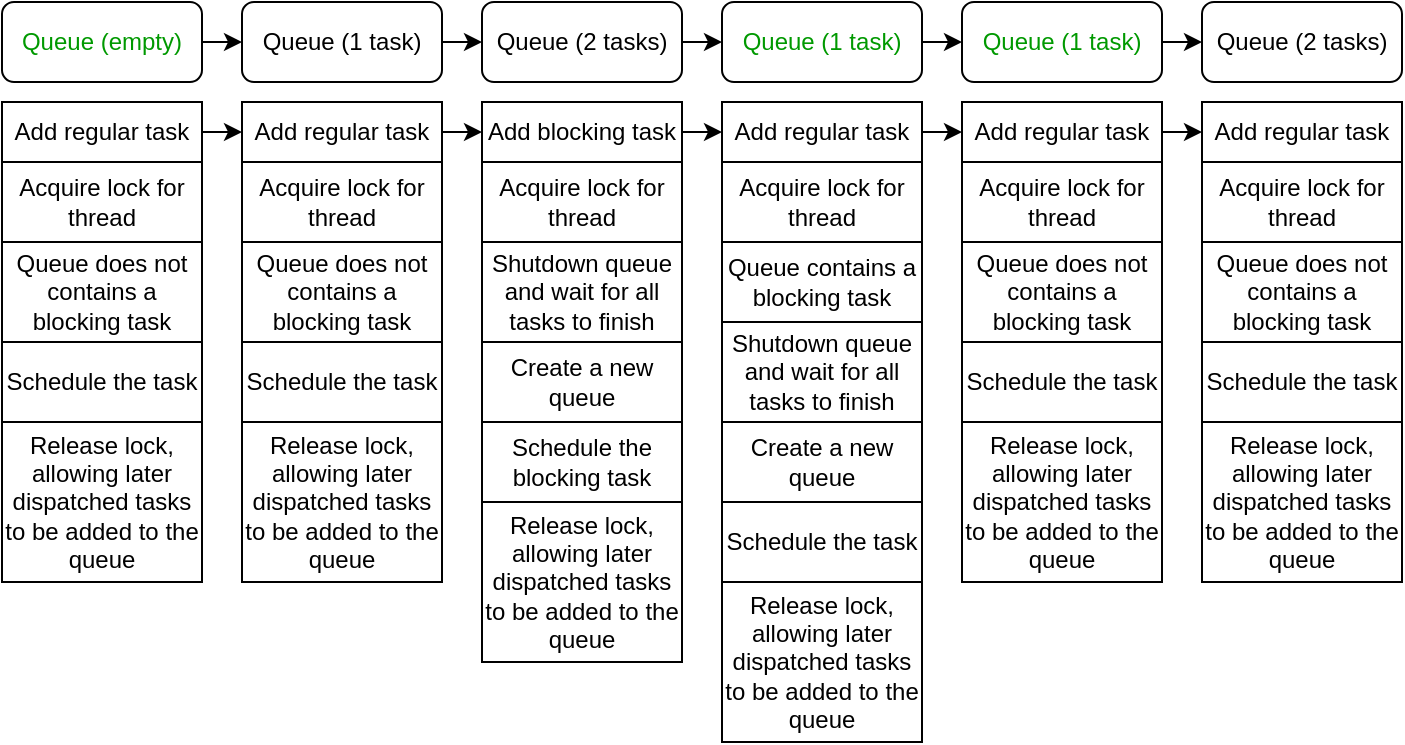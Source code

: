 <mxfile version="20.4.2" type="github">
  <diagram id="n3cvxkaPWhMtdKCeZVID" name="Page-1">
    <mxGraphModel dx="860" dy="485" grid="1" gridSize="10" guides="1" tooltips="1" connect="1" arrows="1" fold="1" page="1" pageScale="1" pageWidth="850" pageHeight="1100" math="0" shadow="0">
      <root>
        <mxCell id="0" />
        <mxCell id="1" parent="0" />
        <mxCell id="XFXWlrWmR0sICNFkQZzc-1" value="&lt;font color=&quot;#009900&quot;&gt;Queue (empty)&lt;/font&gt;" style="rounded=1;whiteSpace=wrap;html=1;" vertex="1" parent="1">
          <mxGeometry x="40" y="40" width="100" height="40" as="geometry" />
        </mxCell>
        <mxCell id="XFXWlrWmR0sICNFkQZzc-2" value="Add regular task" style="rounded=0;whiteSpace=wrap;html=1;" vertex="1" parent="1">
          <mxGeometry x="40" y="90" width="100" height="30" as="geometry" />
        </mxCell>
        <mxCell id="XFXWlrWmR0sICNFkQZzc-3" value="Queue (1 task)" style="rounded=1;whiteSpace=wrap;html=1;" vertex="1" parent="1">
          <mxGeometry x="160" y="40" width="100" height="40" as="geometry" />
        </mxCell>
        <mxCell id="XFXWlrWmR0sICNFkQZzc-4" value="Add regular task" style="rounded=0;whiteSpace=wrap;html=1;" vertex="1" parent="1">
          <mxGeometry x="160" y="90" width="100" height="30" as="geometry" />
        </mxCell>
        <mxCell id="XFXWlrWmR0sICNFkQZzc-5" value="Queue (2 tasks)" style="rounded=1;whiteSpace=wrap;html=1;" vertex="1" parent="1">
          <mxGeometry x="280" y="40" width="100" height="40" as="geometry" />
        </mxCell>
        <mxCell id="XFXWlrWmR0sICNFkQZzc-6" value="Add blocking task" style="rounded=0;whiteSpace=wrap;html=1;" vertex="1" parent="1">
          <mxGeometry x="280" y="90" width="100" height="30" as="geometry" />
        </mxCell>
        <mxCell id="XFXWlrWmR0sICNFkQZzc-7" value="" style="endArrow=classic;html=1;rounded=0;exitX=1;exitY=0.5;exitDx=0;exitDy=0;entryX=0;entryY=0.5;entryDx=0;entryDy=0;" edge="1" parent="1" source="XFXWlrWmR0sICNFkQZzc-1" target="XFXWlrWmR0sICNFkQZzc-3">
          <mxGeometry width="50" height="50" relative="1" as="geometry">
            <mxPoint x="260" y="150" as="sourcePoint" />
            <mxPoint x="310" y="100" as="targetPoint" />
          </mxGeometry>
        </mxCell>
        <mxCell id="XFXWlrWmR0sICNFkQZzc-8" value="" style="endArrow=classic;html=1;rounded=0;entryX=0;entryY=0.5;entryDx=0;entryDy=0;exitX=1;exitY=0.5;exitDx=0;exitDy=0;" edge="1" parent="1" source="XFXWlrWmR0sICNFkQZzc-2" target="XFXWlrWmR0sICNFkQZzc-4">
          <mxGeometry width="50" height="50" relative="1" as="geometry">
            <mxPoint x="140" y="120" as="sourcePoint" />
            <mxPoint x="200" y="120" as="targetPoint" />
          </mxGeometry>
        </mxCell>
        <mxCell id="XFXWlrWmR0sICNFkQZzc-9" value="" style="endArrow=classic;html=1;rounded=0;exitX=1;exitY=0.5;exitDx=0;exitDy=0;entryX=0;entryY=0.5;entryDx=0;entryDy=0;" edge="1" parent="1" source="XFXWlrWmR0sICNFkQZzc-3" target="XFXWlrWmR0sICNFkQZzc-5">
          <mxGeometry width="50" height="50" relative="1" as="geometry">
            <mxPoint x="180" y="90" as="sourcePoint" />
            <mxPoint x="220" y="90" as="targetPoint" />
          </mxGeometry>
        </mxCell>
        <mxCell id="XFXWlrWmR0sICNFkQZzc-10" value="" style="endArrow=classic;html=1;rounded=0;exitX=1;exitY=0.5;exitDx=0;exitDy=0;entryX=0;entryY=0.5;entryDx=0;entryDy=0;" edge="1" parent="1" source="XFXWlrWmR0sICNFkQZzc-4" target="XFXWlrWmR0sICNFkQZzc-6">
          <mxGeometry width="50" height="50" relative="1" as="geometry">
            <mxPoint x="190" y="90" as="sourcePoint" />
            <mxPoint x="230" y="90" as="targetPoint" />
          </mxGeometry>
        </mxCell>
        <mxCell id="XFXWlrWmR0sICNFkQZzc-11" value="Shutdown queue and wait for all tasks to finish" style="rounded=0;whiteSpace=wrap;html=1;" vertex="1" parent="1">
          <mxGeometry x="280" y="160" width="100" height="50" as="geometry" />
        </mxCell>
        <mxCell id="XFXWlrWmR0sICNFkQZzc-13" value="Create a new queue" style="rounded=0;whiteSpace=wrap;html=1;" vertex="1" parent="1">
          <mxGeometry x="280" y="210" width="100" height="40" as="geometry" />
        </mxCell>
        <mxCell id="XFXWlrWmR0sICNFkQZzc-15" value="Schedule the blocking task" style="rounded=0;whiteSpace=wrap;html=1;" vertex="1" parent="1">
          <mxGeometry x="280" y="250" width="100" height="40" as="geometry" />
        </mxCell>
        <mxCell id="XFXWlrWmR0sICNFkQZzc-16" value="&lt;font color=&quot;#009900&quot;&gt;Queue (1 task)&lt;/font&gt;" style="rounded=1;whiteSpace=wrap;html=1;" vertex="1" parent="1">
          <mxGeometry x="400" y="40" width="100" height="40" as="geometry" />
        </mxCell>
        <mxCell id="XFXWlrWmR0sICNFkQZzc-17" value="Acquire lock for thread" style="rounded=0;whiteSpace=wrap;html=1;" vertex="1" parent="1">
          <mxGeometry x="280" y="120" width="100" height="40" as="geometry" />
        </mxCell>
        <mxCell id="XFXWlrWmR0sICNFkQZzc-18" value="Release lock, allowing later dispatched tasks to be added to the queue" style="rounded=0;whiteSpace=wrap;html=1;" vertex="1" parent="1">
          <mxGeometry x="280" y="290" width="100" height="80" as="geometry" />
        </mxCell>
        <mxCell id="XFXWlrWmR0sICNFkQZzc-19" value="Add regular task" style="rounded=0;whiteSpace=wrap;html=1;" vertex="1" parent="1">
          <mxGeometry x="400" y="90" width="100" height="30" as="geometry" />
        </mxCell>
        <mxCell id="XFXWlrWmR0sICNFkQZzc-20" value="Queue contains a blocking task" style="rounded=0;whiteSpace=wrap;html=1;" vertex="1" parent="1">
          <mxGeometry x="400" y="160" width="100" height="40" as="geometry" />
        </mxCell>
        <mxCell id="XFXWlrWmR0sICNFkQZzc-21" value="Acquire lock for thread" style="rounded=0;whiteSpace=wrap;html=1;" vertex="1" parent="1">
          <mxGeometry x="400" y="120" width="100" height="40" as="geometry" />
        </mxCell>
        <mxCell id="XFXWlrWmR0sICNFkQZzc-22" value="Shutdown queue and wait for all tasks to finish" style="rounded=0;whiteSpace=wrap;html=1;" vertex="1" parent="1">
          <mxGeometry x="400" y="200" width="100" height="50" as="geometry" />
        </mxCell>
        <mxCell id="XFXWlrWmR0sICNFkQZzc-23" value="Create a new queue" style="rounded=0;whiteSpace=wrap;html=1;" vertex="1" parent="1">
          <mxGeometry x="400" y="250" width="100" height="40" as="geometry" />
        </mxCell>
        <mxCell id="XFXWlrWmR0sICNFkQZzc-24" value="Schedule the task" style="rounded=0;whiteSpace=wrap;html=1;" vertex="1" parent="1">
          <mxGeometry x="400" y="290" width="100" height="40" as="geometry" />
        </mxCell>
        <mxCell id="XFXWlrWmR0sICNFkQZzc-25" value="Release lock, allowing later dispatched tasks to be added to the queue" style="rounded=0;whiteSpace=wrap;html=1;" vertex="1" parent="1">
          <mxGeometry x="400" y="330" width="100" height="80" as="geometry" />
        </mxCell>
        <mxCell id="XFXWlrWmR0sICNFkQZzc-26" value="&lt;font color=&quot;#009900&quot;&gt;Queue (1 task)&lt;/font&gt;" style="rounded=1;whiteSpace=wrap;html=1;" vertex="1" parent="1">
          <mxGeometry x="520" y="40" width="100" height="40" as="geometry" />
        </mxCell>
        <mxCell id="XFXWlrWmR0sICNFkQZzc-27" value="Add regular task" style="rounded=0;whiteSpace=wrap;html=1;" vertex="1" parent="1">
          <mxGeometry x="520" y="90" width="100" height="30" as="geometry" />
        </mxCell>
        <mxCell id="XFXWlrWmR0sICNFkQZzc-28" value="Queue (2 tasks)" style="rounded=1;whiteSpace=wrap;html=1;" vertex="1" parent="1">
          <mxGeometry x="640" y="40" width="100" height="40" as="geometry" />
        </mxCell>
        <mxCell id="XFXWlrWmR0sICNFkQZzc-29" value="Add regular task" style="rounded=0;whiteSpace=wrap;html=1;" vertex="1" parent="1">
          <mxGeometry x="640" y="90" width="100" height="30" as="geometry" />
        </mxCell>
        <mxCell id="XFXWlrWmR0sICNFkQZzc-30" value="" style="endArrow=classic;html=1;rounded=0;exitX=1;exitY=0.5;exitDx=0;exitDy=0;entryX=0;entryY=0.5;entryDx=0;entryDy=0;" edge="1" parent="1" source="XFXWlrWmR0sICNFkQZzc-5" target="XFXWlrWmR0sICNFkQZzc-16">
          <mxGeometry width="50" height="50" relative="1" as="geometry">
            <mxPoint x="270" y="70" as="sourcePoint" />
            <mxPoint x="290" y="70" as="targetPoint" />
          </mxGeometry>
        </mxCell>
        <mxCell id="XFXWlrWmR0sICNFkQZzc-31" value="" style="endArrow=classic;html=1;rounded=0;exitX=1;exitY=0.5;exitDx=0;exitDy=0;entryX=0;entryY=0.5;entryDx=0;entryDy=0;" edge="1" parent="1" source="XFXWlrWmR0sICNFkQZzc-6" target="XFXWlrWmR0sICNFkQZzc-19">
          <mxGeometry width="50" height="50" relative="1" as="geometry">
            <mxPoint x="280" y="80" as="sourcePoint" />
            <mxPoint x="300" y="80" as="targetPoint" />
          </mxGeometry>
        </mxCell>
        <mxCell id="XFXWlrWmR0sICNFkQZzc-32" value="" style="endArrow=classic;html=1;rounded=0;exitX=1;exitY=0.5;exitDx=0;exitDy=0;entryX=0;entryY=0.5;entryDx=0;entryDy=0;" edge="1" parent="1" source="XFXWlrWmR0sICNFkQZzc-16" target="XFXWlrWmR0sICNFkQZzc-26">
          <mxGeometry width="50" height="50" relative="1" as="geometry">
            <mxPoint x="290" y="90" as="sourcePoint" />
            <mxPoint x="310" y="90" as="targetPoint" />
          </mxGeometry>
        </mxCell>
        <mxCell id="XFXWlrWmR0sICNFkQZzc-33" value="" style="endArrow=classic;html=1;rounded=0;exitX=1;exitY=0.5;exitDx=0;exitDy=0;entryX=0;entryY=0.5;entryDx=0;entryDy=0;" edge="1" parent="1" source="XFXWlrWmR0sICNFkQZzc-19" target="XFXWlrWmR0sICNFkQZzc-27">
          <mxGeometry width="50" height="50" relative="1" as="geometry">
            <mxPoint x="300" y="100" as="sourcePoint" />
            <mxPoint x="320" y="100" as="targetPoint" />
          </mxGeometry>
        </mxCell>
        <mxCell id="XFXWlrWmR0sICNFkQZzc-34" value="" style="endArrow=classic;html=1;rounded=0;exitX=1;exitY=0.5;exitDx=0;exitDy=0;entryX=0;entryY=0.5;entryDx=0;entryDy=0;" edge="1" parent="1" source="XFXWlrWmR0sICNFkQZzc-26" target="XFXWlrWmR0sICNFkQZzc-28">
          <mxGeometry width="50" height="50" relative="1" as="geometry">
            <mxPoint x="310" y="110" as="sourcePoint" />
            <mxPoint x="330" y="110" as="targetPoint" />
          </mxGeometry>
        </mxCell>
        <mxCell id="XFXWlrWmR0sICNFkQZzc-35" value="" style="endArrow=classic;html=1;rounded=0;exitX=1;exitY=0.5;exitDx=0;exitDy=0;entryX=0;entryY=0.5;entryDx=0;entryDy=0;" edge="1" parent="1" source="XFXWlrWmR0sICNFkQZzc-27" target="XFXWlrWmR0sICNFkQZzc-29">
          <mxGeometry width="50" height="50" relative="1" as="geometry">
            <mxPoint x="630" y="70" as="sourcePoint" />
            <mxPoint x="650" y="70" as="targetPoint" />
          </mxGeometry>
        </mxCell>
        <mxCell id="XFXWlrWmR0sICNFkQZzc-36" value="Acquire lock for thread" style="rounded=0;whiteSpace=wrap;html=1;" vertex="1" parent="1">
          <mxGeometry x="40" y="120" width="100" height="40" as="geometry" />
        </mxCell>
        <mxCell id="XFXWlrWmR0sICNFkQZzc-37" value="Queue does not contains a blocking task" style="rounded=0;whiteSpace=wrap;html=1;" vertex="1" parent="1">
          <mxGeometry x="40" y="160" width="100" height="50" as="geometry" />
        </mxCell>
        <mxCell id="XFXWlrWmR0sICNFkQZzc-38" value="Schedule the task" style="rounded=0;whiteSpace=wrap;html=1;" vertex="1" parent="1">
          <mxGeometry x="40" y="210" width="100" height="40" as="geometry" />
        </mxCell>
        <mxCell id="XFXWlrWmR0sICNFkQZzc-39" value="Release lock, allowing later dispatched tasks to be added to the queue" style="rounded=0;whiteSpace=wrap;html=1;" vertex="1" parent="1">
          <mxGeometry x="40" y="250" width="100" height="80" as="geometry" />
        </mxCell>
        <mxCell id="XFXWlrWmR0sICNFkQZzc-40" value="Acquire lock for thread" style="rounded=0;whiteSpace=wrap;html=1;" vertex="1" parent="1">
          <mxGeometry x="160" y="120" width="100" height="40" as="geometry" />
        </mxCell>
        <mxCell id="XFXWlrWmR0sICNFkQZzc-41" value="Queue does not contains a blocking task" style="rounded=0;whiteSpace=wrap;html=1;" vertex="1" parent="1">
          <mxGeometry x="160" y="160" width="100" height="50" as="geometry" />
        </mxCell>
        <mxCell id="XFXWlrWmR0sICNFkQZzc-42" value="Schedule the task" style="rounded=0;whiteSpace=wrap;html=1;" vertex="1" parent="1">
          <mxGeometry x="160" y="210" width="100" height="40" as="geometry" />
        </mxCell>
        <mxCell id="XFXWlrWmR0sICNFkQZzc-43" value="Release lock, allowing later dispatched tasks to be added to the queue" style="rounded=0;whiteSpace=wrap;html=1;" vertex="1" parent="1">
          <mxGeometry x="160" y="250" width="100" height="80" as="geometry" />
        </mxCell>
        <mxCell id="XFXWlrWmR0sICNFkQZzc-44" value="Acquire lock for thread" style="rounded=0;whiteSpace=wrap;html=1;" vertex="1" parent="1">
          <mxGeometry x="520" y="120" width="100" height="40" as="geometry" />
        </mxCell>
        <mxCell id="XFXWlrWmR0sICNFkQZzc-45" value="Queue does not contains a blocking task" style="rounded=0;whiteSpace=wrap;html=1;" vertex="1" parent="1">
          <mxGeometry x="520" y="160" width="100" height="50" as="geometry" />
        </mxCell>
        <mxCell id="XFXWlrWmR0sICNFkQZzc-46" value="Schedule the task" style="rounded=0;whiteSpace=wrap;html=1;" vertex="1" parent="1">
          <mxGeometry x="520" y="210" width="100" height="40" as="geometry" />
        </mxCell>
        <mxCell id="XFXWlrWmR0sICNFkQZzc-47" value="Release lock, allowing later dispatched tasks to be added to the queue" style="rounded=0;whiteSpace=wrap;html=1;" vertex="1" parent="1">
          <mxGeometry x="520" y="250" width="100" height="80" as="geometry" />
        </mxCell>
        <mxCell id="XFXWlrWmR0sICNFkQZzc-48" value="Acquire lock for thread" style="rounded=0;whiteSpace=wrap;html=1;" vertex="1" parent="1">
          <mxGeometry x="640" y="120" width="100" height="40" as="geometry" />
        </mxCell>
        <mxCell id="XFXWlrWmR0sICNFkQZzc-49" value="Queue does not contains a blocking task" style="rounded=0;whiteSpace=wrap;html=1;" vertex="1" parent="1">
          <mxGeometry x="640" y="160" width="100" height="50" as="geometry" />
        </mxCell>
        <mxCell id="XFXWlrWmR0sICNFkQZzc-50" value="Schedule the task" style="rounded=0;whiteSpace=wrap;html=1;" vertex="1" parent="1">
          <mxGeometry x="640" y="210" width="100" height="40" as="geometry" />
        </mxCell>
        <mxCell id="XFXWlrWmR0sICNFkQZzc-51" value="Release lock, allowing later dispatched tasks to be added to the queue" style="rounded=0;whiteSpace=wrap;html=1;" vertex="1" parent="1">
          <mxGeometry x="640" y="250" width="100" height="80" as="geometry" />
        </mxCell>
      </root>
    </mxGraphModel>
  </diagram>
</mxfile>
